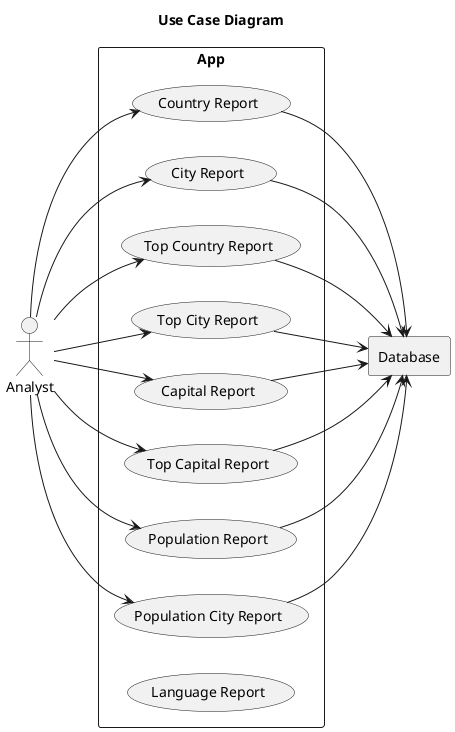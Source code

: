 @startuml
' Keep default left-to-right direction so Database is on the side
left to right direction
title Use Case Diagram

' --- Actors ---
actor "Analyst" as Analyst
rectangle Database

' --- Systems ---

rectangle "App" {
    usecase UC1 as "Country Report"
    usecase UC2 as "City Report"
    usecase UC3 as "Top Country Report"
    usecase UC4 as "Top City Report"
    usecase UC5 as "Capital Report"
    usecase UC6 as "Top Capital Report"
    usecase UC7 as "Population Report"
    usecase UC8 as "Population City Report"
    usecase UC9 as "Language Report"
}
Analyst --> UC1
Analyst --> UC2
Analyst --> UC3
Analyst --> UC4
Analyst --> UC5
Analyst --> UC6
Analyst --> UC7
Analyst --> UC8


' --- Relationships ---
' --- Actor Relationships ---


' --- Second System Relationships ---
UC1 --> Database
UC2 --> Database
UC3 --> Database
UC4 --> Database
UC5 --> Database
UC6 --> Database
UC7 --> Database
UC8 --> Database

@enduml
